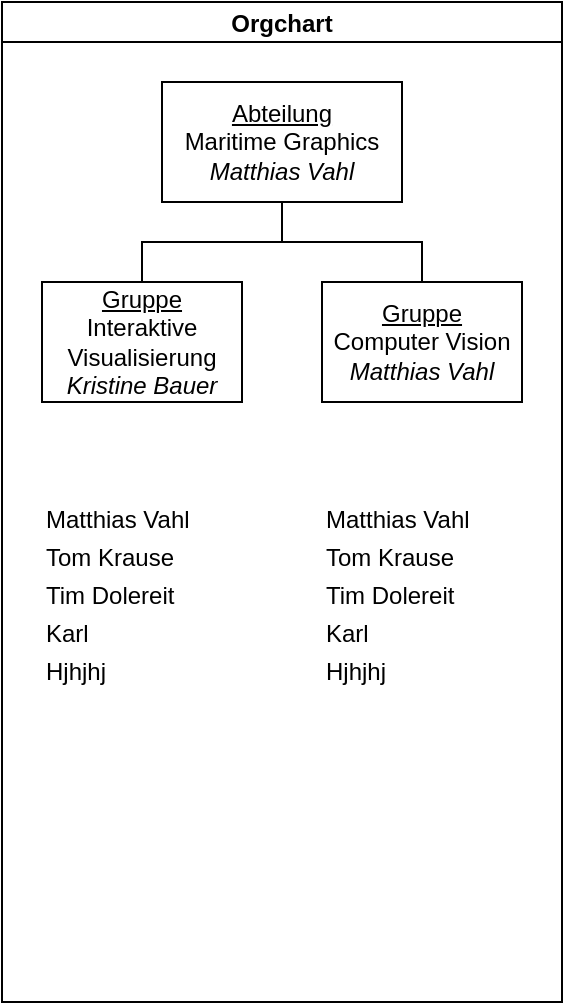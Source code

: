 <mxfile>
    <diagram id="4XTnY8WNP0xS7e4OFuIw" name="Page-1">
        <mxGraphModel dx="810" dy="563" grid="1" gridSize="10" guides="1" tooltips="1" connect="1" arrows="1" fold="1" page="1" pageScale="1" pageWidth="850" pageHeight="1100" math="0" shadow="0">
            <root>
                <mxCell id="0"/>
                <mxCell id="1" parent="0"/>
                <mxCell id="cjvwTrvZkHCprrhtBDmI-1" value="Orgchart" style="swimlane;startSize=20;horizontal=1;containerType=tree;newEdgeStyle={&quot;edgeStyle&quot;:&quot;elbowEdgeStyle&quot;,&quot;startArrow&quot;:&quot;none&quot;,&quot;endArrow&quot;:&quot;none&quot;};" parent="1" vertex="1">
                    <mxGeometry x="150" y="140" width="280" height="500" as="geometry">
                        <mxRectangle x="150" y="140" width="90" height="30" as="alternateBounds"/>
                    </mxGeometry>
                </mxCell>
                <mxCell id="cjvwTrvZkHCprrhtBDmI-2" value="" style="edgeStyle=elbowEdgeStyle;elbow=vertical;sourcePerimeterSpacing=0;targetPerimeterSpacing=0;startArrow=none;endArrow=none;rounded=0;curved=0;" parent="cjvwTrvZkHCprrhtBDmI-1" source="cjvwTrvZkHCprrhtBDmI-4" target="cjvwTrvZkHCprrhtBDmI-5" edge="1">
                    <mxGeometry relative="1" as="geometry"/>
                </mxCell>
                <mxCell id="cjvwTrvZkHCprrhtBDmI-3" value="" style="edgeStyle=elbowEdgeStyle;elbow=vertical;sourcePerimeterSpacing=0;targetPerimeterSpacing=0;startArrow=none;endArrow=none;rounded=0;curved=0;" parent="cjvwTrvZkHCprrhtBDmI-1" source="cjvwTrvZkHCprrhtBDmI-4" target="cjvwTrvZkHCprrhtBDmI-6" edge="1">
                    <mxGeometry relative="1" as="geometry"/>
                </mxCell>
                <UserObject label="&lt;u&gt;Abteilung &lt;/u&gt;&lt;br&gt;Maritime Graphics&lt;br&gt;&lt;i&gt;Matthias Vahl&lt;/i&gt;" treeRoot="1" id="cjvwTrvZkHCprrhtBDmI-4">
                    <mxCell style="whiteSpace=wrap;html=1;align=center;treeFolding=1;treeMoving=1;newEdgeStyle={&quot;edgeStyle&quot;:&quot;elbowEdgeStyle&quot;,&quot;startArrow&quot;:&quot;none&quot;,&quot;endArrow&quot;:&quot;none&quot;};" parent="cjvwTrvZkHCprrhtBDmI-1" vertex="1">
                        <mxGeometry x="80" y="40" width="120" height="60" as="geometry"/>
                    </mxCell>
                </UserObject>
                <mxCell id="cjvwTrvZkHCprrhtBDmI-5" value="&lt;u&gt;Gruppe&lt;/u&gt;&lt;br&gt;Interaktive Visualisierung&lt;br&gt;&lt;i&gt;Kristine Bauer&lt;/i&gt;" style="whiteSpace=wrap;html=1;align=center;verticalAlign=middle;treeFolding=1;treeMoving=1;newEdgeStyle={&quot;edgeStyle&quot;:&quot;elbowEdgeStyle&quot;,&quot;startArrow&quot;:&quot;none&quot;,&quot;endArrow&quot;:&quot;none&quot;};" parent="cjvwTrvZkHCprrhtBDmI-1" vertex="1">
                    <mxGeometry x="20" y="140" width="100" height="60" as="geometry"/>
                </mxCell>
                <mxCell id="cjvwTrvZkHCprrhtBDmI-6" value="&lt;u&gt;Gruppe&lt;/u&gt;&lt;br&gt;Computer Vision&lt;br&gt;&lt;i&gt;Matthias Vahl&lt;/i&gt;" style="whiteSpace=wrap;html=1;align=center;verticalAlign=middle;treeFolding=1;treeMoving=1;newEdgeStyle={&quot;edgeStyle&quot;:&quot;elbowEdgeStyle&quot;,&quot;startArrow&quot;:&quot;none&quot;,&quot;endArrow&quot;:&quot;none&quot;};" parent="cjvwTrvZkHCprrhtBDmI-1" vertex="1">
                    <mxGeometry x="160" y="140" width="100" height="60" as="geometry"/>
                </mxCell>
                <mxCell id="cjvwTrvZkHCprrhtBDmI-11" value="&lt;font style=&quot;font-size: 12px;&quot;&gt;&lt;span style=&quot;background-color: initial;&quot;&gt;Matthias Vahl&lt;br&gt;&lt;/span&gt;Tom Krause&lt;br&gt;Tim Dolereit&lt;br&gt;Karl&lt;br&gt;Hjhjhj&lt;/font&gt;" style="text;strokeColor=none;fillColor=none;html=1;whiteSpace=wrap;verticalAlign=middle;overflow=hidden;fontSize=16;" parent="cjvwTrvZkHCprrhtBDmI-1" vertex="1">
                    <mxGeometry x="160" y="220" width="100" height="150" as="geometry"/>
                </mxCell>
                <mxCell id="cjvwTrvZkHCprrhtBDmI-12" value="&lt;font style=&quot;font-size: 12px;&quot;&gt;&lt;span style=&quot;background-color: initial;&quot;&gt;Matthias Vahl&lt;br&gt;&lt;/span&gt;Tom Krause&lt;br&gt;Tim Dolereit&lt;br&gt;Karl&lt;br&gt;Hjhjhj&lt;/font&gt;" style="text;strokeColor=none;fillColor=none;html=1;whiteSpace=wrap;verticalAlign=middle;overflow=hidden;fontSize=16;" parent="cjvwTrvZkHCprrhtBDmI-1" vertex="1">
                    <mxGeometry x="20" y="220" width="100" height="150" as="geometry"/>
                </mxCell>
            </root>
        </mxGraphModel>
    </diagram>
</mxfile>